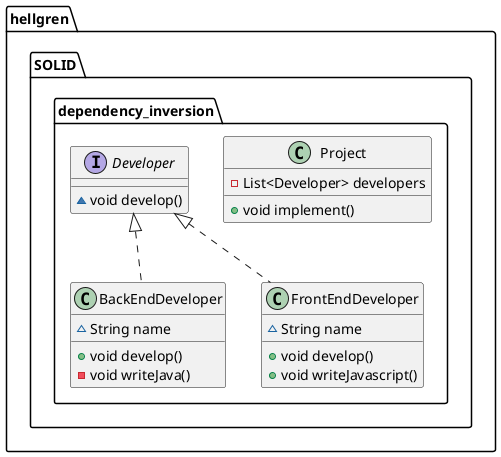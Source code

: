 @startuml
class hellgren.SOLID.dependency_inversion.Project {
- List<Developer> developers
+ void implement()
}
interface hellgren.SOLID.dependency_inversion.Developer {
~ void develop()
}
class hellgren.SOLID.dependency_inversion.BackEndDeveloper {
~ String name
+ void develop()
- void writeJava()
}
class hellgren.SOLID.dependency_inversion.FrontEndDeveloper {
~ String name
+ void develop()
+ void writeJavascript()
}


hellgren.SOLID.dependency_inversion.Developer <|.. hellgren.SOLID.dependency_inversion.BackEndDeveloper
hellgren.SOLID.dependency_inversion.Developer <|.. hellgren.SOLID.dependency_inversion.FrontEndDeveloper
@enduml